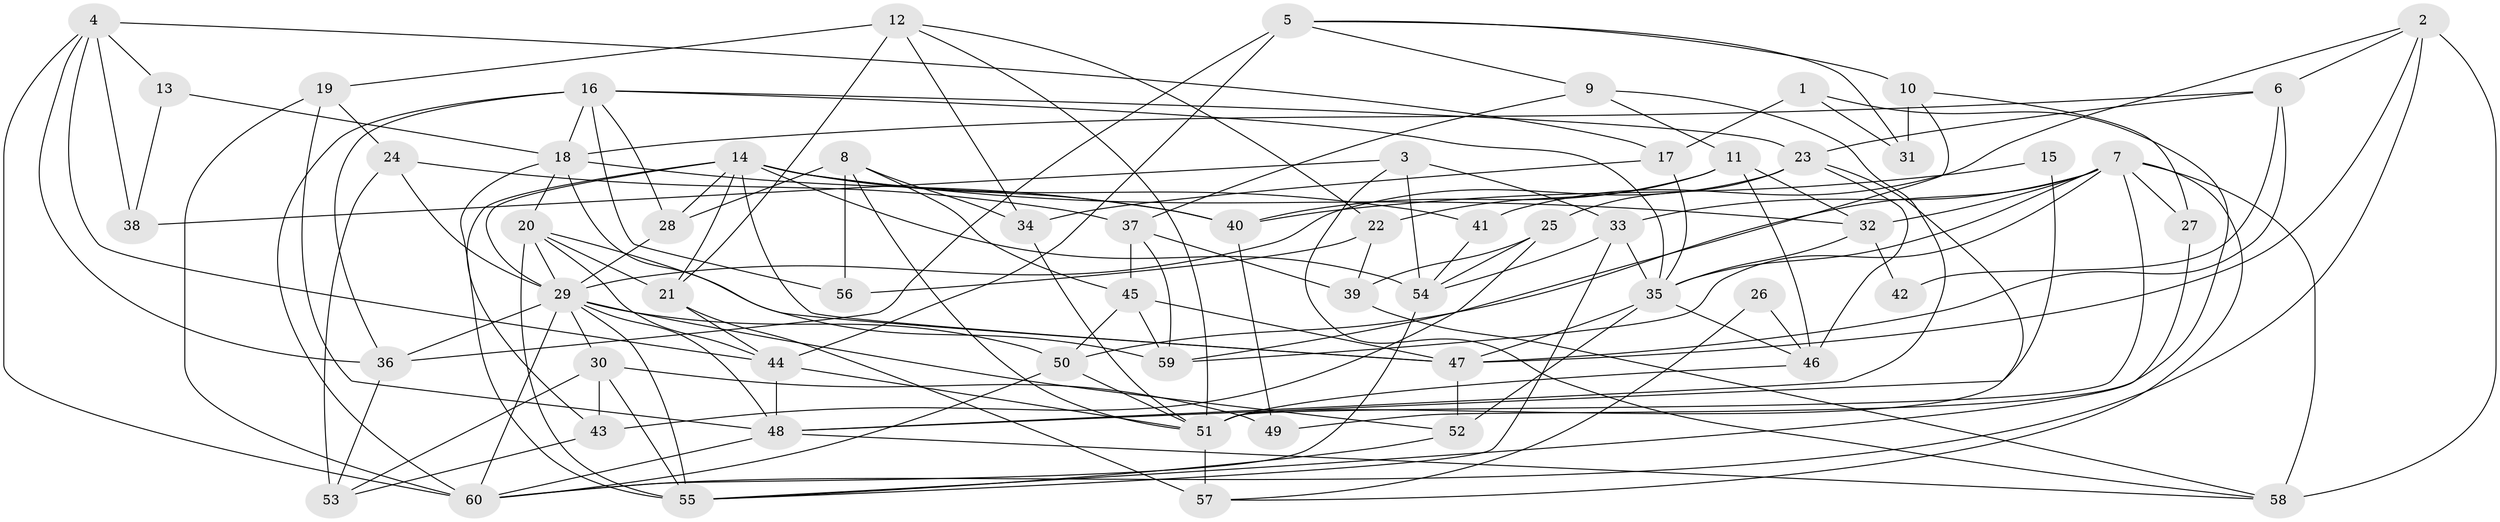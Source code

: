 // original degree distribution, {3: 0.2727272727272727, 5: 0.18181818181818182, 2: 0.1414141414141414, 8: 0.020202020202020204, 4: 0.2727272727272727, 6: 0.06060606060606061, 7: 0.04040404040404041, 9: 0.010101010101010102}
// Generated by graph-tools (version 1.1) at 2025/37/03/04/25 23:37:01]
// undirected, 60 vertices, 150 edges
graph export_dot {
  node [color=gray90,style=filled];
  1;
  2;
  3;
  4;
  5;
  6;
  7;
  8;
  9;
  10;
  11;
  12;
  13;
  14;
  15;
  16;
  17;
  18;
  19;
  20;
  21;
  22;
  23;
  24;
  25;
  26;
  27;
  28;
  29;
  30;
  31;
  32;
  33;
  34;
  35;
  36;
  37;
  38;
  39;
  40;
  41;
  42;
  43;
  44;
  45;
  46;
  47;
  48;
  49;
  50;
  51;
  52;
  53;
  54;
  55;
  56;
  57;
  58;
  59;
  60;
  1 -- 17 [weight=1.0];
  1 -- 31 [weight=1.0];
  1 -- 49 [weight=1.0];
  2 -- 6 [weight=1.0];
  2 -- 41 [weight=1.0];
  2 -- 47 [weight=1.0];
  2 -- 58 [weight=1.0];
  2 -- 60 [weight=1.0];
  3 -- 33 [weight=1.0];
  3 -- 38 [weight=1.0];
  3 -- 54 [weight=1.0];
  3 -- 58 [weight=1.0];
  4 -- 13 [weight=1.0];
  4 -- 17 [weight=1.0];
  4 -- 36 [weight=1.0];
  4 -- 38 [weight=1.0];
  4 -- 44 [weight=1.0];
  4 -- 60 [weight=1.0];
  5 -- 9 [weight=1.0];
  5 -- 10 [weight=1.0];
  5 -- 31 [weight=1.0];
  5 -- 36 [weight=2.0];
  5 -- 44 [weight=1.0];
  6 -- 18 [weight=1.0];
  6 -- 23 [weight=1.0];
  6 -- 42 [weight=1.0];
  6 -- 47 [weight=1.0];
  7 -- 27 [weight=1.0];
  7 -- 32 [weight=1.0];
  7 -- 33 [weight=1.0];
  7 -- 35 [weight=1.0];
  7 -- 50 [weight=1.0];
  7 -- 51 [weight=1.0];
  7 -- 57 [weight=1.0];
  7 -- 58 [weight=1.0];
  7 -- 59 [weight=1.0];
  8 -- 28 [weight=1.0];
  8 -- 34 [weight=1.0];
  8 -- 45 [weight=1.0];
  8 -- 51 [weight=1.0];
  8 -- 56 [weight=1.0];
  9 -- 11 [weight=1.0];
  9 -- 37 [weight=1.0];
  9 -- 48 [weight=1.0];
  10 -- 27 [weight=1.0];
  10 -- 31 [weight=1.0];
  10 -- 59 [weight=1.0];
  11 -- 22 [weight=1.0];
  11 -- 32 [weight=1.0];
  11 -- 40 [weight=1.0];
  11 -- 46 [weight=2.0];
  12 -- 19 [weight=1.0];
  12 -- 21 [weight=1.0];
  12 -- 22 [weight=1.0];
  12 -- 34 [weight=1.0];
  12 -- 51 [weight=1.0];
  13 -- 18 [weight=1.0];
  13 -- 38 [weight=1.0];
  14 -- 21 [weight=1.0];
  14 -- 28 [weight=1.0];
  14 -- 29 [weight=1.0];
  14 -- 32 [weight=1.0];
  14 -- 40 [weight=1.0];
  14 -- 41 [weight=1.0];
  14 -- 43 [weight=1.0];
  14 -- 47 [weight=1.0];
  14 -- 54 [weight=1.0];
  15 -- 40 [weight=1.0];
  15 -- 48 [weight=1.0];
  16 -- 18 [weight=1.0];
  16 -- 23 [weight=1.0];
  16 -- 28 [weight=1.0];
  16 -- 35 [weight=1.0];
  16 -- 36 [weight=1.0];
  16 -- 56 [weight=1.0];
  16 -- 60 [weight=2.0];
  17 -- 34 [weight=1.0];
  17 -- 35 [weight=1.0];
  18 -- 20 [weight=1.0];
  18 -- 40 [weight=2.0];
  18 -- 55 [weight=1.0];
  18 -- 59 [weight=1.0];
  19 -- 24 [weight=1.0];
  19 -- 48 [weight=1.0];
  19 -- 60 [weight=1.0];
  20 -- 21 [weight=1.0];
  20 -- 29 [weight=1.0];
  20 -- 44 [weight=1.0];
  20 -- 47 [weight=1.0];
  20 -- 55 [weight=1.0];
  21 -- 44 [weight=1.0];
  21 -- 57 [weight=1.0];
  22 -- 39 [weight=1.0];
  22 -- 56 [weight=1.0];
  23 -- 25 [weight=1.0];
  23 -- 29 [weight=1.0];
  23 -- 46 [weight=1.0];
  23 -- 51 [weight=1.0];
  24 -- 29 [weight=1.0];
  24 -- 37 [weight=1.0];
  24 -- 53 [weight=1.0];
  25 -- 39 [weight=1.0];
  25 -- 43 [weight=1.0];
  25 -- 54 [weight=1.0];
  26 -- 46 [weight=1.0];
  26 -- 57 [weight=1.0];
  27 -- 55 [weight=1.0];
  28 -- 29 [weight=1.0];
  29 -- 30 [weight=1.0];
  29 -- 36 [weight=1.0];
  29 -- 48 [weight=1.0];
  29 -- 50 [weight=1.0];
  29 -- 52 [weight=1.0];
  29 -- 55 [weight=1.0];
  29 -- 60 [weight=1.0];
  30 -- 43 [weight=1.0];
  30 -- 49 [weight=1.0];
  30 -- 53 [weight=1.0];
  30 -- 55 [weight=1.0];
  32 -- 35 [weight=1.0];
  32 -- 42 [weight=1.0];
  33 -- 35 [weight=1.0];
  33 -- 54 [weight=1.0];
  33 -- 55 [weight=1.0];
  34 -- 51 [weight=1.0];
  35 -- 46 [weight=1.0];
  35 -- 47 [weight=1.0];
  35 -- 52 [weight=1.0];
  36 -- 53 [weight=1.0];
  37 -- 39 [weight=1.0];
  37 -- 45 [weight=1.0];
  37 -- 59 [weight=1.0];
  39 -- 58 [weight=1.0];
  40 -- 49 [weight=1.0];
  41 -- 54 [weight=1.0];
  43 -- 53 [weight=1.0];
  44 -- 48 [weight=1.0];
  44 -- 51 [weight=1.0];
  45 -- 47 [weight=1.0];
  45 -- 50 [weight=1.0];
  45 -- 59 [weight=1.0];
  46 -- 51 [weight=1.0];
  47 -- 52 [weight=2.0];
  48 -- 58 [weight=1.0];
  48 -- 60 [weight=1.0];
  50 -- 51 [weight=1.0];
  50 -- 60 [weight=1.0];
  51 -- 57 [weight=2.0];
  52 -- 55 [weight=1.0];
  54 -- 60 [weight=1.0];
}
